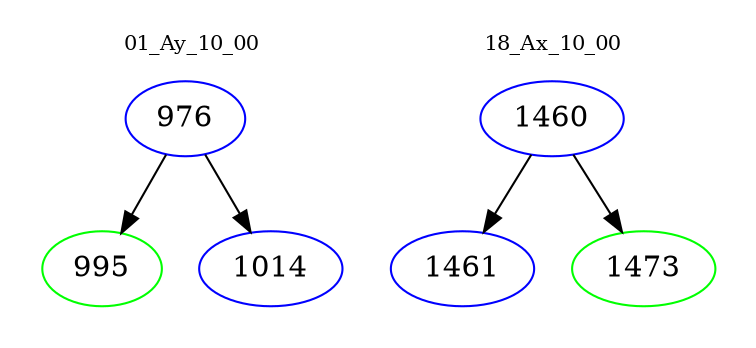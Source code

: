 digraph{
subgraph cluster_0 {
color = white
label = "01_Ay_10_00";
fontsize=10;
T0_976 [label="976", color="blue"]
T0_976 -> T0_995 [color="black"]
T0_995 [label="995", color="green"]
T0_976 -> T0_1014 [color="black"]
T0_1014 [label="1014", color="blue"]
}
subgraph cluster_1 {
color = white
label = "18_Ax_10_00";
fontsize=10;
T1_1460 [label="1460", color="blue"]
T1_1460 -> T1_1461 [color="black"]
T1_1461 [label="1461", color="blue"]
T1_1460 -> T1_1473 [color="black"]
T1_1473 [label="1473", color="green"]
}
}
